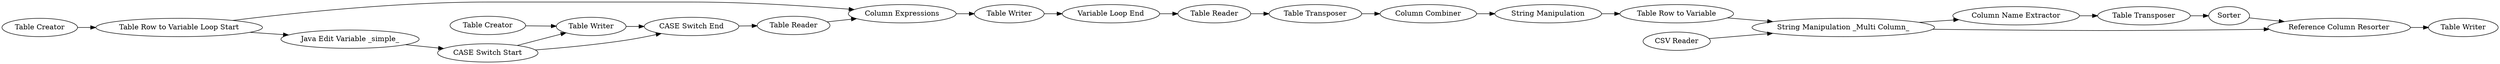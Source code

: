 digraph {
	3 [label="Table Creator"]
	4 [label="String Manipulation _Multi Column_"]
	6 [label="Table Transposer"]
	8 [label="Column Combiner"]
	10 [label="Table Creator"]
	12 [label="Table Row to Variable Loop Start"]
	13 [label="Column Expressions"]
	20 [label="CASE Switch Start"]
	21 [label="CASE Switch End"]
	22 [label="Table Writer"]
	23 [label="Java Edit Variable _simple_"]
	24 [label="Table Reader"]
	25 [label="Table Writer"]
	26 [label="Variable Loop End"]
	27 [label="Table Reader"]
	28 [label="String Manipulation"]
	29 [label="Table Row to Variable"]
	30 [label="CSV Reader"]
	31 [label="Table Writer"]
	32 [label="Column Name Extractor"]
	33 [label="Table Transposer"]
	34 [label=Sorter]
	35 [label="Reference Column Resorter"]
	3 -> 22
	4 -> 32
	4 -> 35
	6 -> 8
	8 -> 28
	10 -> 12
	12 -> 13
	12 -> 23
	13 -> 25
	20 -> 21
	20 -> 22
	21 -> 24
	22 -> 21
	23 -> 20
	24 -> 13
	25 -> 26
	26 -> 27
	27 -> 6
	28 -> 29
	29 -> 4
	30 -> 4
	32 -> 33
	33 -> 34
	34 -> 35
	35 -> 31
	rankdir=LR
}
